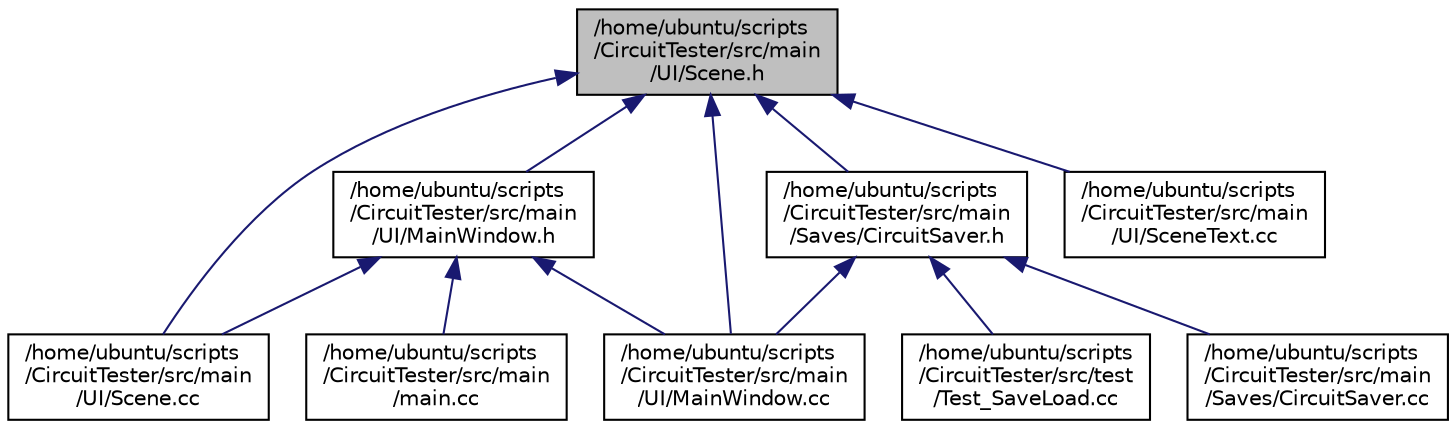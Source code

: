 digraph "/home/ubuntu/scripts/CircuitTester/src/main/UI/Scene.h"
{
 // LATEX_PDF_SIZE
  edge [fontname="Helvetica",fontsize="10",labelfontname="Helvetica",labelfontsize="10"];
  node [fontname="Helvetica",fontsize="10",shape=record];
  Node1 [label="/home/ubuntu/scripts\l/CircuitTester/src/main\l/UI/Scene.h",height=0.2,width=0.4,color="black", fillcolor="grey75", style="filled", fontcolor="black",tooltip=" "];
  Node1 -> Node2 [dir="back",color="midnightblue",fontsize="10",style="solid",fontname="Helvetica"];
  Node2 [label="/home/ubuntu/scripts\l/CircuitTester/src/main\l/UI/MainWindow.h",height=0.2,width=0.4,color="black", fillcolor="white", style="filled",URL="$MainWindow_8h.html",tooltip=" "];
  Node2 -> Node3 [dir="back",color="midnightblue",fontsize="10",style="solid",fontname="Helvetica"];
  Node3 [label="/home/ubuntu/scripts\l/CircuitTester/src/main\l/main.cc",height=0.2,width=0.4,color="black", fillcolor="white", style="filled",URL="$main_8cc.html",tooltip=" "];
  Node2 -> Node4 [dir="back",color="midnightblue",fontsize="10",style="solid",fontname="Helvetica"];
  Node4 [label="/home/ubuntu/scripts\l/CircuitTester/src/main\l/UI/MainWindow.cc",height=0.2,width=0.4,color="black", fillcolor="white", style="filled",URL="$MainWindow_8cc.html",tooltip=" "];
  Node2 -> Node5 [dir="back",color="midnightblue",fontsize="10",style="solid",fontname="Helvetica"];
  Node5 [label="/home/ubuntu/scripts\l/CircuitTester/src/main\l/UI/Scene.cc",height=0.2,width=0.4,color="black", fillcolor="white", style="filled",URL="$Scene_8cc.html",tooltip=" "];
  Node1 -> Node6 [dir="back",color="midnightblue",fontsize="10",style="solid",fontname="Helvetica"];
  Node6 [label="/home/ubuntu/scripts\l/CircuitTester/src/main\l/Saves/CircuitSaver.h",height=0.2,width=0.4,color="black", fillcolor="white", style="filled",URL="$CircuitSaver_8h.html",tooltip=" "];
  Node6 -> Node7 [dir="back",color="midnightblue",fontsize="10",style="solid",fontname="Helvetica"];
  Node7 [label="/home/ubuntu/scripts\l/CircuitTester/src/main\l/Saves/CircuitSaver.cc",height=0.2,width=0.4,color="black", fillcolor="white", style="filled",URL="$CircuitSaver_8cc.html",tooltip=" "];
  Node6 -> Node4 [dir="back",color="midnightblue",fontsize="10",style="solid",fontname="Helvetica"];
  Node6 -> Node8 [dir="back",color="midnightblue",fontsize="10",style="solid",fontname="Helvetica"];
  Node8 [label="/home/ubuntu/scripts\l/CircuitTester/src/test\l/Test_SaveLoad.cc",height=0.2,width=0.4,color="black", fillcolor="white", style="filled",URL="$Test__SaveLoad_8cc.html",tooltip=" "];
  Node1 -> Node4 [dir="back",color="midnightblue",fontsize="10",style="solid",fontname="Helvetica"];
  Node1 -> Node5 [dir="back",color="midnightblue",fontsize="10",style="solid",fontname="Helvetica"];
  Node1 -> Node9 [dir="back",color="midnightblue",fontsize="10",style="solid",fontname="Helvetica"];
  Node9 [label="/home/ubuntu/scripts\l/CircuitTester/src/main\l/UI/SceneText.cc",height=0.2,width=0.4,color="black", fillcolor="white", style="filled",URL="$SceneText_8cc.html",tooltip=" "];
}
